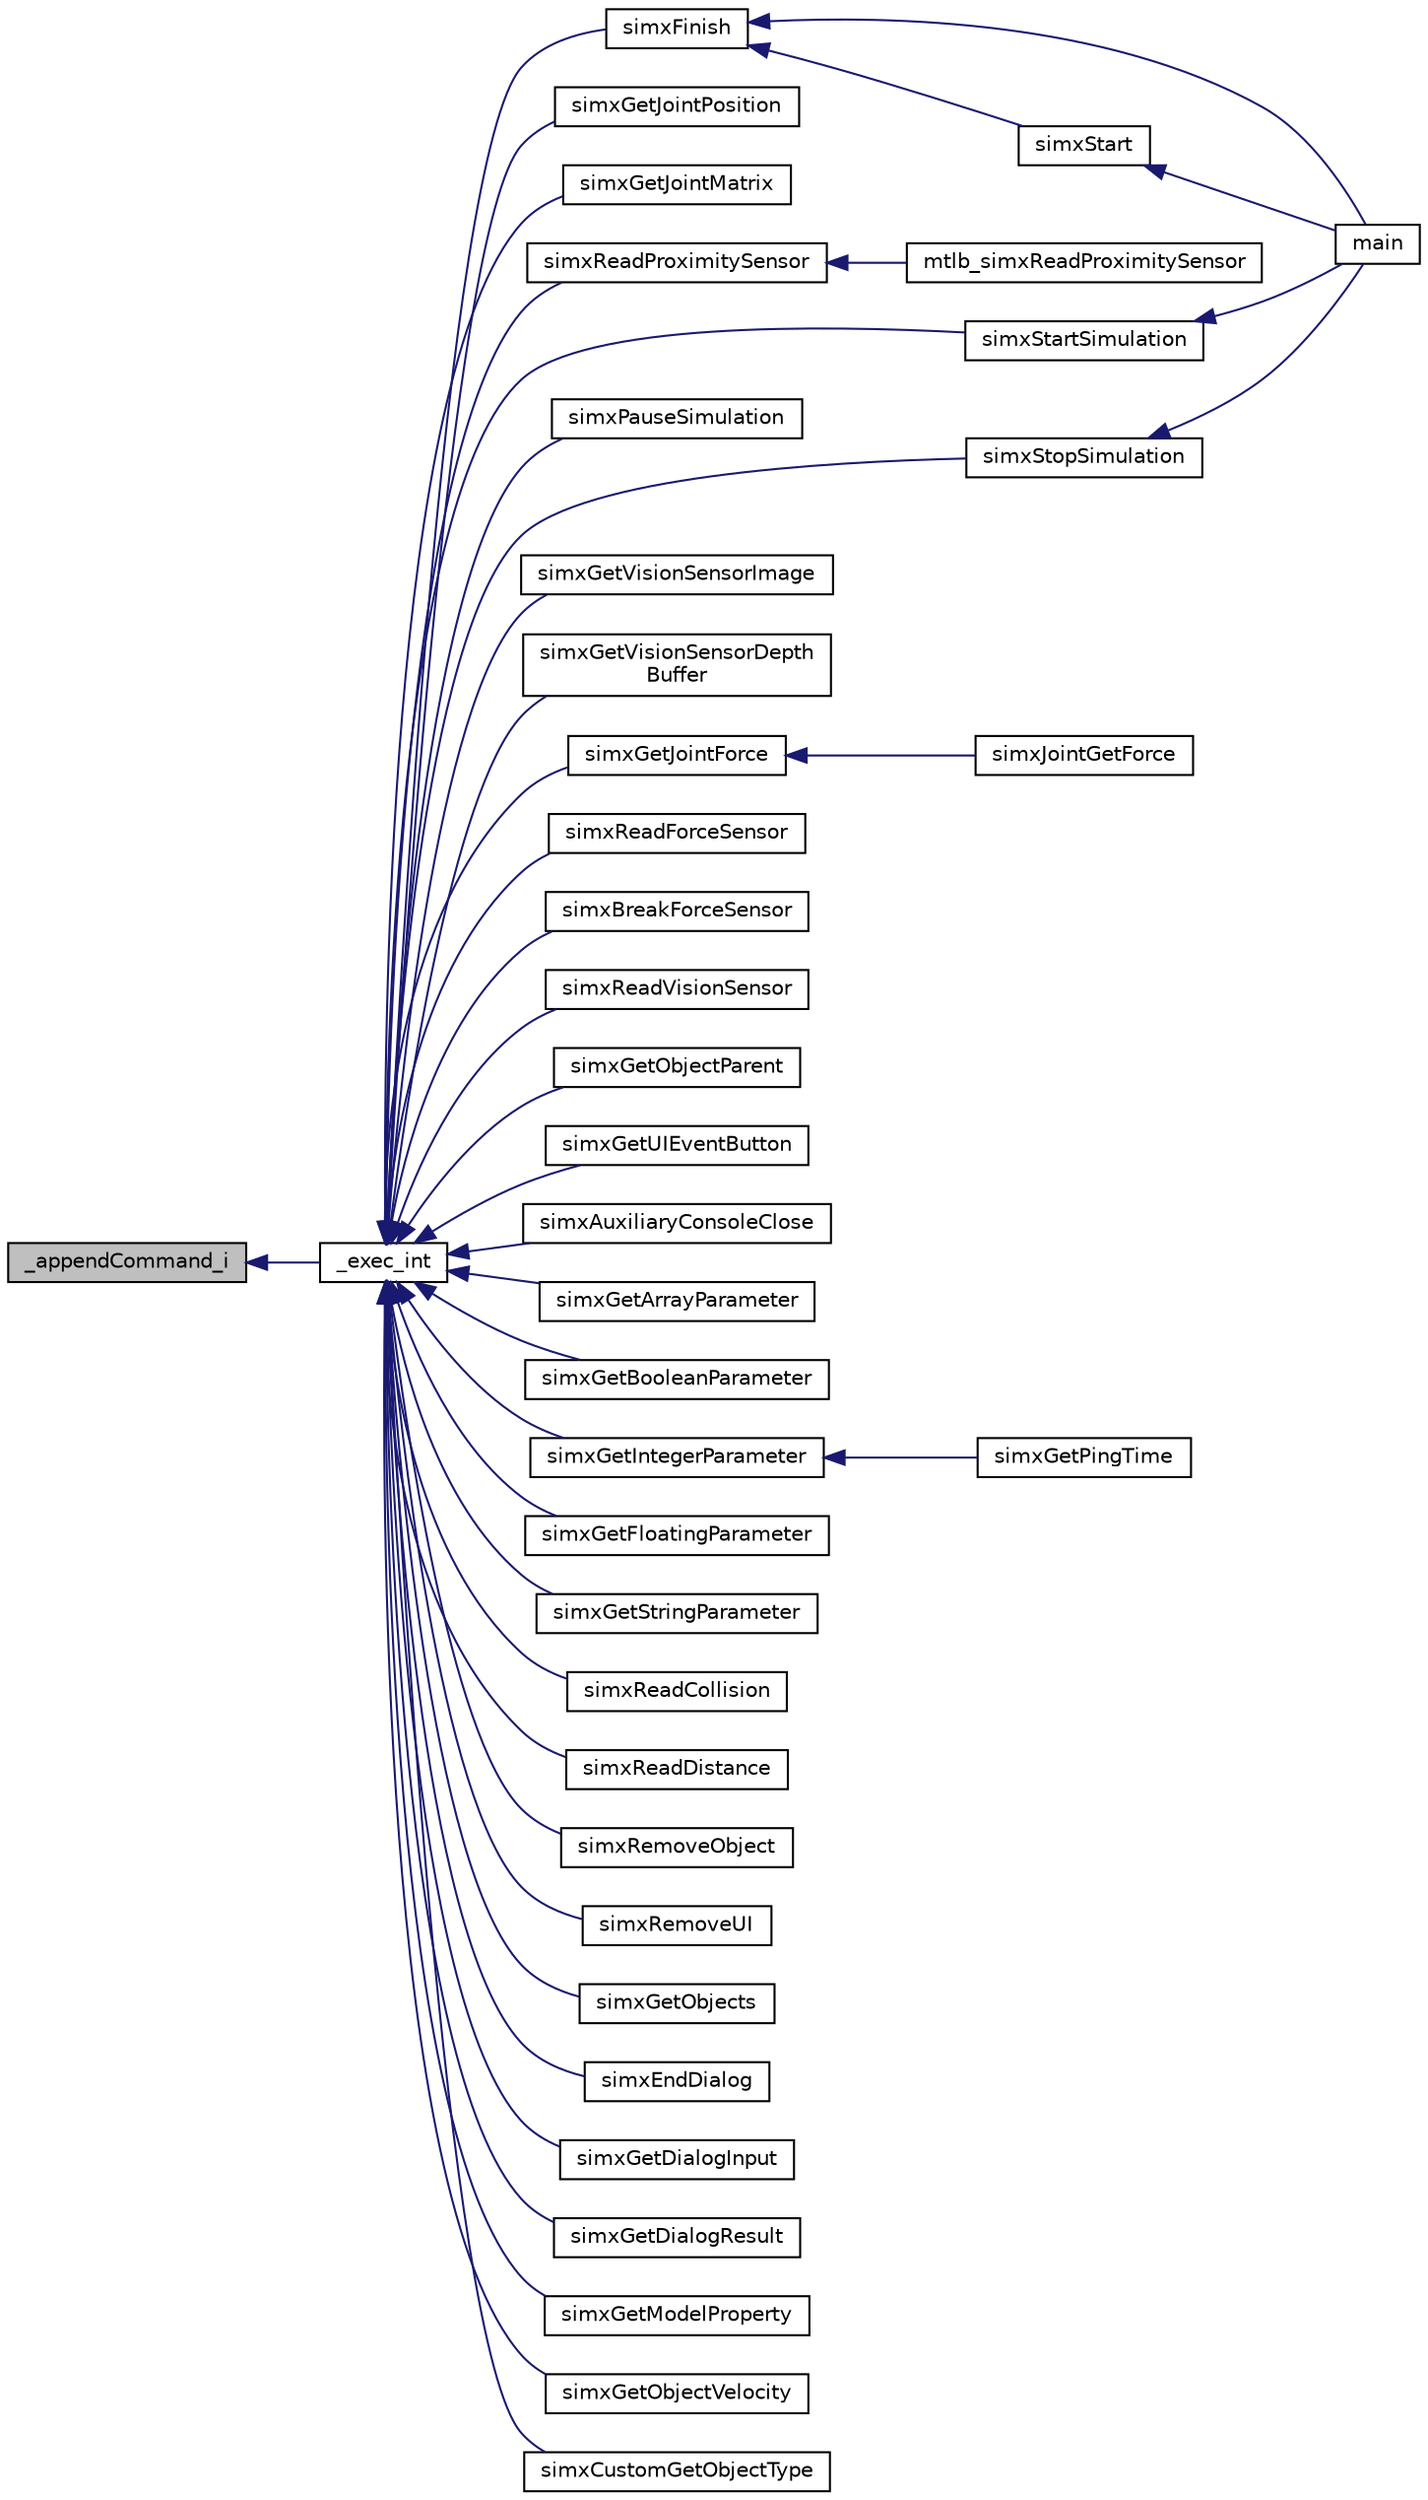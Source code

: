 digraph "_appendCommand_i"
{
  edge [fontname="Helvetica",fontsize="10",labelfontname="Helvetica",labelfontsize="10"];
  node [fontname="Helvetica",fontsize="10",shape=record];
  rankdir="LR";
  Node1 [label="_appendCommand_i",height=0.2,width=0.4,color="black", fillcolor="grey75", style="filled" fontcolor="black"];
  Node1 -> Node2 [dir="back",color="midnightblue",fontsize="10",style="solid",fontname="Helvetica"];
  Node2 [label="_exec_int",height=0.2,width=0.4,color="black", fillcolor="white", style="filled",URL="$ext_api_8c.html#a3f9fac4b9f89024076034ffa70db1116"];
  Node2 -> Node3 [dir="back",color="midnightblue",fontsize="10",style="solid",fontname="Helvetica"];
  Node3 [label="simxFinish",height=0.2,width=0.4,color="black", fillcolor="white", style="filled",URL="$ext_api_8h.html#a1ef5e6857ae562f0e910d471ea683202"];
  Node3 -> Node4 [dir="back",color="midnightblue",fontsize="10",style="solid",fontname="Helvetica"];
  Node4 [label="main",height=0.2,width=0.4,color="black", fillcolor="white", style="filled",URL="$brazo_8cpp.html#a0ddf1224851353fc92bfbff6f499fa97"];
  Node3 -> Node5 [dir="back",color="midnightblue",fontsize="10",style="solid",fontname="Helvetica"];
  Node5 [label="simxStart",height=0.2,width=0.4,color="black", fillcolor="white", style="filled",URL="$ext_api_8h.html#af8e78f3b4698eb09fe31f59c46a4848f"];
  Node5 -> Node4 [dir="back",color="midnightblue",fontsize="10",style="solid",fontname="Helvetica"];
  Node2 -> Node6 [dir="back",color="midnightblue",fontsize="10",style="solid",fontname="Helvetica"];
  Node6 [label="simxGetJointPosition",height=0.2,width=0.4,color="black", fillcolor="white", style="filled",URL="$ext_api_8h.html#a3f77419c65e658adf82752d4f51532df"];
  Node2 -> Node7 [dir="back",color="midnightblue",fontsize="10",style="solid",fontname="Helvetica"];
  Node7 [label="simxGetJointMatrix",height=0.2,width=0.4,color="black", fillcolor="white", style="filled",URL="$ext_api_8h.html#a551f5c252fd6bece0b31a961346c5e86"];
  Node2 -> Node8 [dir="back",color="midnightblue",fontsize="10",style="solid",fontname="Helvetica"];
  Node8 [label="simxReadProximitySensor",height=0.2,width=0.4,color="black", fillcolor="white", style="filled",URL="$ext_api_8h.html#a9b28fe7f6137f494fe70c99b9a921293"];
  Node8 -> Node9 [dir="back",color="midnightblue",fontsize="10",style="solid",fontname="Helvetica"];
  Node9 [label="mtlb_simxReadProximitySensor",height=0.2,width=0.4,color="black", fillcolor="white", style="filled",URL="$ext_api_8h.html#a80c015184969c735abe521f7fd499df0"];
  Node2 -> Node10 [dir="back",color="midnightblue",fontsize="10",style="solid",fontname="Helvetica"];
  Node10 [label="simxStartSimulation",height=0.2,width=0.4,color="black", fillcolor="white", style="filled",URL="$ext_api_8h.html#a0a5aaad500ed97992f72d6b6b18b90ed"];
  Node10 -> Node4 [dir="back",color="midnightblue",fontsize="10",style="solid",fontname="Helvetica"];
  Node2 -> Node11 [dir="back",color="midnightblue",fontsize="10",style="solid",fontname="Helvetica"];
  Node11 [label="simxPauseSimulation",height=0.2,width=0.4,color="black", fillcolor="white", style="filled",URL="$ext_api_8h.html#aa26c076bd8b7220e5986f40567b0a243"];
  Node2 -> Node12 [dir="back",color="midnightblue",fontsize="10",style="solid",fontname="Helvetica"];
  Node12 [label="simxStopSimulation",height=0.2,width=0.4,color="black", fillcolor="white", style="filled",URL="$ext_api_8h.html#aba781c23bfffe69b4e130e9be69239b8"];
  Node12 -> Node4 [dir="back",color="midnightblue",fontsize="10",style="solid",fontname="Helvetica"];
  Node2 -> Node13 [dir="back",color="midnightblue",fontsize="10",style="solid",fontname="Helvetica"];
  Node13 [label="simxGetVisionSensorImage",height=0.2,width=0.4,color="black", fillcolor="white", style="filled",URL="$ext_api_8h.html#a33cfd89cf377ea515f697732b535e143"];
  Node2 -> Node14 [dir="back",color="midnightblue",fontsize="10",style="solid",fontname="Helvetica"];
  Node14 [label="simxGetVisionSensorDepth\lBuffer",height=0.2,width=0.4,color="black", fillcolor="white", style="filled",URL="$ext_api_8h.html#a7c25ae520b92031fa3fbcc20092f7685"];
  Node2 -> Node15 [dir="back",color="midnightblue",fontsize="10",style="solid",fontname="Helvetica"];
  Node15 [label="simxGetJointForce",height=0.2,width=0.4,color="black", fillcolor="white", style="filled",URL="$ext_api_8h.html#a3bbd74b44a592d70fc94822e74017f4c"];
  Node15 -> Node16 [dir="back",color="midnightblue",fontsize="10",style="solid",fontname="Helvetica"];
  Node16 [label="simxJointGetForce",height=0.2,width=0.4,color="black", fillcolor="white", style="filled",URL="$ext_api_8h.html#a9c682e49f2c4ee98fc05fd2b7edbe7d9"];
  Node2 -> Node17 [dir="back",color="midnightblue",fontsize="10",style="solid",fontname="Helvetica"];
  Node17 [label="simxReadForceSensor",height=0.2,width=0.4,color="black", fillcolor="white", style="filled",URL="$ext_api_8h.html#ace3ba1e1784863e91b612eedc8f68c6a"];
  Node2 -> Node18 [dir="back",color="midnightblue",fontsize="10",style="solid",fontname="Helvetica"];
  Node18 [label="simxBreakForceSensor",height=0.2,width=0.4,color="black", fillcolor="white", style="filled",URL="$ext_api_8h.html#ac0b1a57075a8031b5b460ba8e50affff"];
  Node2 -> Node19 [dir="back",color="midnightblue",fontsize="10",style="solid",fontname="Helvetica"];
  Node19 [label="simxReadVisionSensor",height=0.2,width=0.4,color="black", fillcolor="white", style="filled",URL="$ext_api_8h.html#a89f81d7d0d27a9c502458e4b310b414b"];
  Node2 -> Node20 [dir="back",color="midnightblue",fontsize="10",style="solid",fontname="Helvetica"];
  Node20 [label="simxGetObjectParent",height=0.2,width=0.4,color="black", fillcolor="white", style="filled",URL="$ext_api_8h.html#abd1a9c53eced33331711762ff304fd58"];
  Node2 -> Node21 [dir="back",color="midnightblue",fontsize="10",style="solid",fontname="Helvetica"];
  Node21 [label="simxGetUIEventButton",height=0.2,width=0.4,color="black", fillcolor="white", style="filled",URL="$ext_api_8h.html#ad77400e7086119a6c2fa82227dd4d73a"];
  Node2 -> Node22 [dir="back",color="midnightblue",fontsize="10",style="solid",fontname="Helvetica"];
  Node22 [label="simxAuxiliaryConsoleClose",height=0.2,width=0.4,color="black", fillcolor="white", style="filled",URL="$ext_api_8h.html#aeecb5e8eecc5515d62c58ede99949db1"];
  Node2 -> Node23 [dir="back",color="midnightblue",fontsize="10",style="solid",fontname="Helvetica"];
  Node23 [label="simxGetArrayParameter",height=0.2,width=0.4,color="black", fillcolor="white", style="filled",URL="$ext_api_8h.html#a25383da895441191ebb6395799d0c940"];
  Node2 -> Node24 [dir="back",color="midnightblue",fontsize="10",style="solid",fontname="Helvetica"];
  Node24 [label="simxGetBooleanParameter",height=0.2,width=0.4,color="black", fillcolor="white", style="filled",URL="$ext_api_8h.html#aa0bca449fec3a0a926c03483ee515009"];
  Node2 -> Node25 [dir="back",color="midnightblue",fontsize="10",style="solid",fontname="Helvetica"];
  Node25 [label="simxGetIntegerParameter",height=0.2,width=0.4,color="black", fillcolor="white", style="filled",URL="$ext_api_8h.html#ad09000e94182744bce4c408dc00b2775"];
  Node25 -> Node26 [dir="back",color="midnightblue",fontsize="10",style="solid",fontname="Helvetica"];
  Node26 [label="simxGetPingTime",height=0.2,width=0.4,color="black", fillcolor="white", style="filled",URL="$ext_api_8h.html#adc22701c2f99f0106edeec758665a8a7"];
  Node2 -> Node27 [dir="back",color="midnightblue",fontsize="10",style="solid",fontname="Helvetica"];
  Node27 [label="simxGetFloatingParameter",height=0.2,width=0.4,color="black", fillcolor="white", style="filled",URL="$ext_api_8h.html#a2b0c867e34e487f208d24d8b034e29e9"];
  Node2 -> Node28 [dir="back",color="midnightblue",fontsize="10",style="solid",fontname="Helvetica"];
  Node28 [label="simxGetStringParameter",height=0.2,width=0.4,color="black", fillcolor="white", style="filled",URL="$ext_api_8h.html#a675f71f1e8a8216aa9eb62459cd79eea"];
  Node2 -> Node29 [dir="back",color="midnightblue",fontsize="10",style="solid",fontname="Helvetica"];
  Node29 [label="simxReadCollision",height=0.2,width=0.4,color="black", fillcolor="white", style="filled",URL="$ext_api_8h.html#a7a043b50b10c706144f5feca70ee0ff3"];
  Node2 -> Node30 [dir="back",color="midnightblue",fontsize="10",style="solid",fontname="Helvetica"];
  Node30 [label="simxReadDistance",height=0.2,width=0.4,color="black", fillcolor="white", style="filled",URL="$ext_api_8h.html#ab90ecb33d809b9cc76fa3d705ed27ef4"];
  Node2 -> Node31 [dir="back",color="midnightblue",fontsize="10",style="solid",fontname="Helvetica"];
  Node31 [label="simxRemoveObject",height=0.2,width=0.4,color="black", fillcolor="white", style="filled",URL="$ext_api_8h.html#a1d80e223044e1e3f5439c168cf02d744"];
  Node2 -> Node32 [dir="back",color="midnightblue",fontsize="10",style="solid",fontname="Helvetica"];
  Node32 [label="simxRemoveUI",height=0.2,width=0.4,color="black", fillcolor="white", style="filled",URL="$ext_api_8h.html#a1d223af40c6754cb5d0b6dd272edc4a5"];
  Node2 -> Node33 [dir="back",color="midnightblue",fontsize="10",style="solid",fontname="Helvetica"];
  Node33 [label="simxGetObjects",height=0.2,width=0.4,color="black", fillcolor="white", style="filled",URL="$ext_api_8h.html#af16a2c26c4b5efc3dbab4d48304a3731"];
  Node2 -> Node34 [dir="back",color="midnightblue",fontsize="10",style="solid",fontname="Helvetica"];
  Node34 [label="simxEndDialog",height=0.2,width=0.4,color="black", fillcolor="white", style="filled",URL="$ext_api_8h.html#acbfb40d4da2c95f611a6efd3bf30c167"];
  Node2 -> Node35 [dir="back",color="midnightblue",fontsize="10",style="solid",fontname="Helvetica"];
  Node35 [label="simxGetDialogInput",height=0.2,width=0.4,color="black", fillcolor="white", style="filled",URL="$ext_api_8h.html#a3ff9ba67be6ae25b7d0b87f60832b736"];
  Node2 -> Node36 [dir="back",color="midnightblue",fontsize="10",style="solid",fontname="Helvetica"];
  Node36 [label="simxGetDialogResult",height=0.2,width=0.4,color="black", fillcolor="white", style="filled",URL="$ext_api_8h.html#a8122b1484ab783c453079ff2c118a510"];
  Node2 -> Node37 [dir="back",color="midnightblue",fontsize="10",style="solid",fontname="Helvetica"];
  Node37 [label="simxGetModelProperty",height=0.2,width=0.4,color="black", fillcolor="white", style="filled",URL="$ext_api_8h.html#af2c70dd81635aebb4abe524f934eb986"];
  Node2 -> Node38 [dir="back",color="midnightblue",fontsize="10",style="solid",fontname="Helvetica"];
  Node38 [label="simxGetObjectVelocity",height=0.2,width=0.4,color="black", fillcolor="white", style="filled",URL="$ext_api_8h.html#a0a3bf42bac51f9d1a3f53bc93607c0fc"];
  Node2 -> Node39 [dir="back",color="midnightblue",fontsize="10",style="solid",fontname="Helvetica"];
  Node39 [label="simxCustomGetObjectType",height=0.2,width=0.4,color="black", fillcolor="white", style="filled",URL="$ext_api_custom_8h.html#a3aa189891df9259773dd511c54d13d20"];
}
